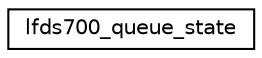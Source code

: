 digraph "Graphical Class Hierarchy"
{
 // LATEX_PDF_SIZE
  edge [fontname="Helvetica",fontsize="10",labelfontname="Helvetica",labelfontsize="10"];
  node [fontname="Helvetica",fontsize="10",shape=record];
  rankdir="LR";
  Node0 [label="lfds700_queue_state",height=0.2,width=0.4,color="black", fillcolor="white", style="filled",URL="$structlfds700__queue__state.html",tooltip=" "];
}
